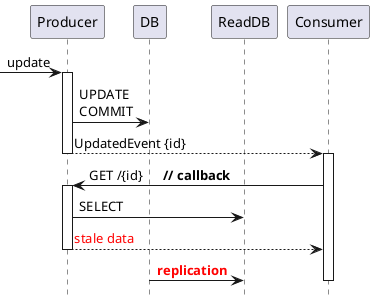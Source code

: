 @startuml
'title Consumer Callback Race vs Produce DB Replication
hide footbox
participant Producer
participant Consumer order 99
participant DB

-> Producer++:update
Producer -> DB: UPDATE\nCOMMIT
Consumer<--Producer--: UpdatedEvent {id}
Consumer++
Consumer->Producer++: GET /{id}      **// callback**

'⭐uncomment below
Producer->ReadDB: SELECT

Consumer<--Producer--: <font color=red>stale data
DB -> ReadDB: **<font color=red>replication**

Consumer--

@enduml
